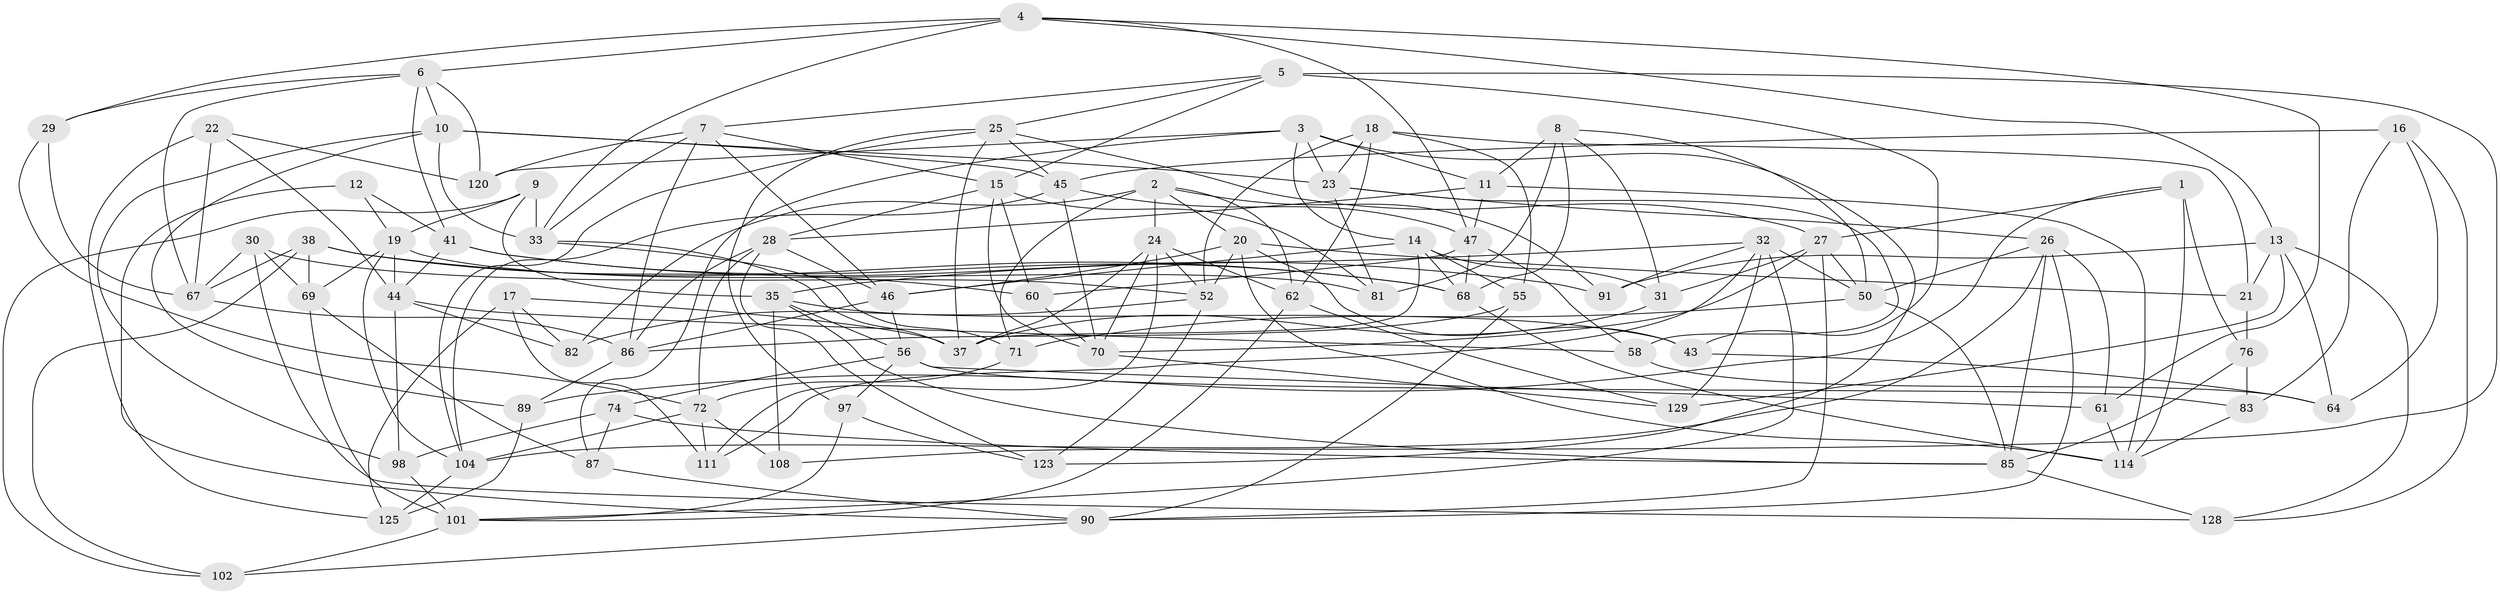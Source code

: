 // Generated by graph-tools (version 1.1) at 2025/52/02/27/25 19:52:28]
// undirected, 81 vertices, 203 edges
graph export_dot {
graph [start="1"]
  node [color=gray90,style=filled];
  1 [super="+42"];
  2 [super="+73"];
  3 [super="+110"];
  4 [super="+93"];
  5 [super="+57"];
  6 [super="+59"];
  7 [super="+94"];
  8 [super="+92"];
  9;
  10 [super="+34"];
  11 [super="+54"];
  12;
  13 [super="+121"];
  14 [super="+103"];
  15 [super="+75"];
  16;
  17;
  18 [super="+105"];
  19 [super="+53"];
  20 [super="+116"];
  21;
  22;
  23 [super="+65"];
  24 [super="+39"];
  25 [super="+40"];
  26 [super="+36"];
  27 [super="+118"];
  28 [super="+78"];
  29;
  30;
  31;
  32 [super="+112"];
  33 [super="+77"];
  35 [super="+49"];
  37 [super="+63"];
  38 [super="+66"];
  41 [super="+96"];
  43;
  44 [super="+84"];
  45 [super="+95"];
  46 [super="+113"];
  47 [super="+48"];
  50 [super="+51"];
  52 [super="+100"];
  55;
  56 [super="+80"];
  58;
  60;
  61;
  62 [super="+115"];
  64;
  67 [super="+79"];
  68 [super="+88"];
  69 [super="+107"];
  70 [super="+106"];
  71;
  72 [super="+119"];
  74;
  76 [super="+99"];
  81;
  82;
  83;
  85 [super="+117"];
  86 [super="+124"];
  87;
  89;
  90 [super="+109"];
  91;
  97;
  98;
  101 [super="+126"];
  102;
  104 [super="+122"];
  108;
  111;
  114 [super="+127"];
  120;
  123;
  125;
  128;
  129;
  1 -- 89;
  1 -- 76 [weight=3];
  1 -- 114;
  1 -- 27;
  2 -- 82;
  2 -- 24;
  2 -- 20;
  2 -- 91;
  2 -- 71;
  2 -- 62;
  3 -- 123;
  3 -- 11;
  3 -- 23;
  3 -- 120;
  3 -- 14;
  3 -- 87;
  4 -- 29;
  4 -- 61;
  4 -- 6;
  4 -- 33;
  4 -- 13;
  4 -- 47;
  5 -- 25;
  5 -- 108 [weight=2];
  5 -- 7;
  5 -- 43;
  5 -- 15;
  6 -- 41;
  6 -- 29;
  6 -- 10;
  6 -- 120;
  6 -- 67;
  7 -- 33;
  7 -- 120;
  7 -- 46;
  7 -- 15;
  7 -- 86;
  8 -- 11 [weight=2];
  8 -- 31;
  8 -- 68;
  8 -- 81;
  8 -- 50;
  9 -- 102;
  9 -- 35;
  9 -- 19;
  9 -- 33;
  10 -- 33;
  10 -- 89;
  10 -- 23;
  10 -- 98;
  10 -- 45;
  11 -- 47;
  11 -- 114;
  11 -- 28;
  12 -- 19;
  12 -- 90;
  12 -- 41 [weight=2];
  13 -- 129;
  13 -- 64;
  13 -- 91;
  13 -- 128;
  13 -- 21;
  14 -- 31;
  14 -- 46;
  14 -- 68;
  14 -- 55;
  14 -- 37;
  15 -- 81;
  15 -- 60;
  15 -- 28;
  15 -- 70;
  16 -- 83;
  16 -- 128;
  16 -- 64;
  16 -- 45;
  17 -- 82;
  17 -- 37;
  17 -- 125;
  17 -- 111;
  18 -- 55;
  18 -- 62 [weight=2];
  18 -- 52;
  18 -- 21;
  18 -- 23;
  19 -- 81;
  19 -- 44;
  19 -- 69;
  19 -- 104;
  20 -- 21;
  20 -- 43;
  20 -- 46;
  20 -- 114;
  20 -- 52;
  21 -- 76;
  22 -- 67;
  22 -- 44;
  22 -- 120;
  22 -- 125;
  23 -- 58;
  23 -- 81;
  23 -- 26;
  24 -- 52;
  24 -- 111;
  24 -- 37;
  24 -- 62;
  24 -- 70;
  25 -- 37;
  25 -- 97;
  25 -- 104;
  25 -- 27;
  25 -- 45;
  26 -- 85;
  26 -- 104;
  26 -- 61;
  26 -- 50;
  26 -- 90;
  27 -- 70;
  27 -- 50;
  27 -- 31;
  27 -- 90;
  28 -- 86;
  28 -- 123;
  28 -- 72;
  28 -- 46;
  29 -- 72;
  29 -- 67;
  30 -- 128;
  30 -- 52;
  30 -- 69;
  30 -- 67;
  31 -- 37;
  32 -- 129;
  32 -- 50;
  32 -- 91;
  32 -- 35;
  32 -- 101;
  32 -- 111;
  33 -- 37;
  33 -- 71;
  35 -- 56;
  35 -- 85;
  35 -- 43;
  35 -- 108;
  38 -- 102;
  38 -- 67;
  38 -- 60;
  38 -- 68;
  38 -- 69 [weight=2];
  41 -- 68;
  41 -- 91;
  41 -- 44;
  43 -- 64;
  44 -- 98;
  44 -- 82;
  44 -- 58;
  45 -- 47;
  45 -- 104;
  45 -- 70;
  46 -- 56;
  46 -- 86;
  47 -- 58;
  47 -- 60;
  47 -- 68;
  50 -- 85;
  50 -- 71;
  52 -- 123;
  52 -- 82;
  55 -- 90;
  55 -- 86;
  56 -- 83;
  56 -- 97;
  56 -- 74;
  56 -- 61;
  58 -- 64;
  60 -- 70;
  61 -- 114;
  62 -- 129;
  62 -- 101;
  67 -- 86;
  68 -- 114;
  69 -- 87;
  69 -- 101;
  70 -- 129;
  71 -- 72;
  72 -- 104;
  72 -- 108;
  72 -- 111;
  74 -- 87;
  74 -- 98;
  74 -- 85;
  76 -- 83;
  76 -- 85;
  83 -- 114;
  85 -- 128;
  86 -- 89;
  87 -- 90;
  89 -- 125;
  90 -- 102;
  97 -- 123;
  97 -- 101;
  98 -- 101;
  101 -- 102;
  104 -- 125;
}
